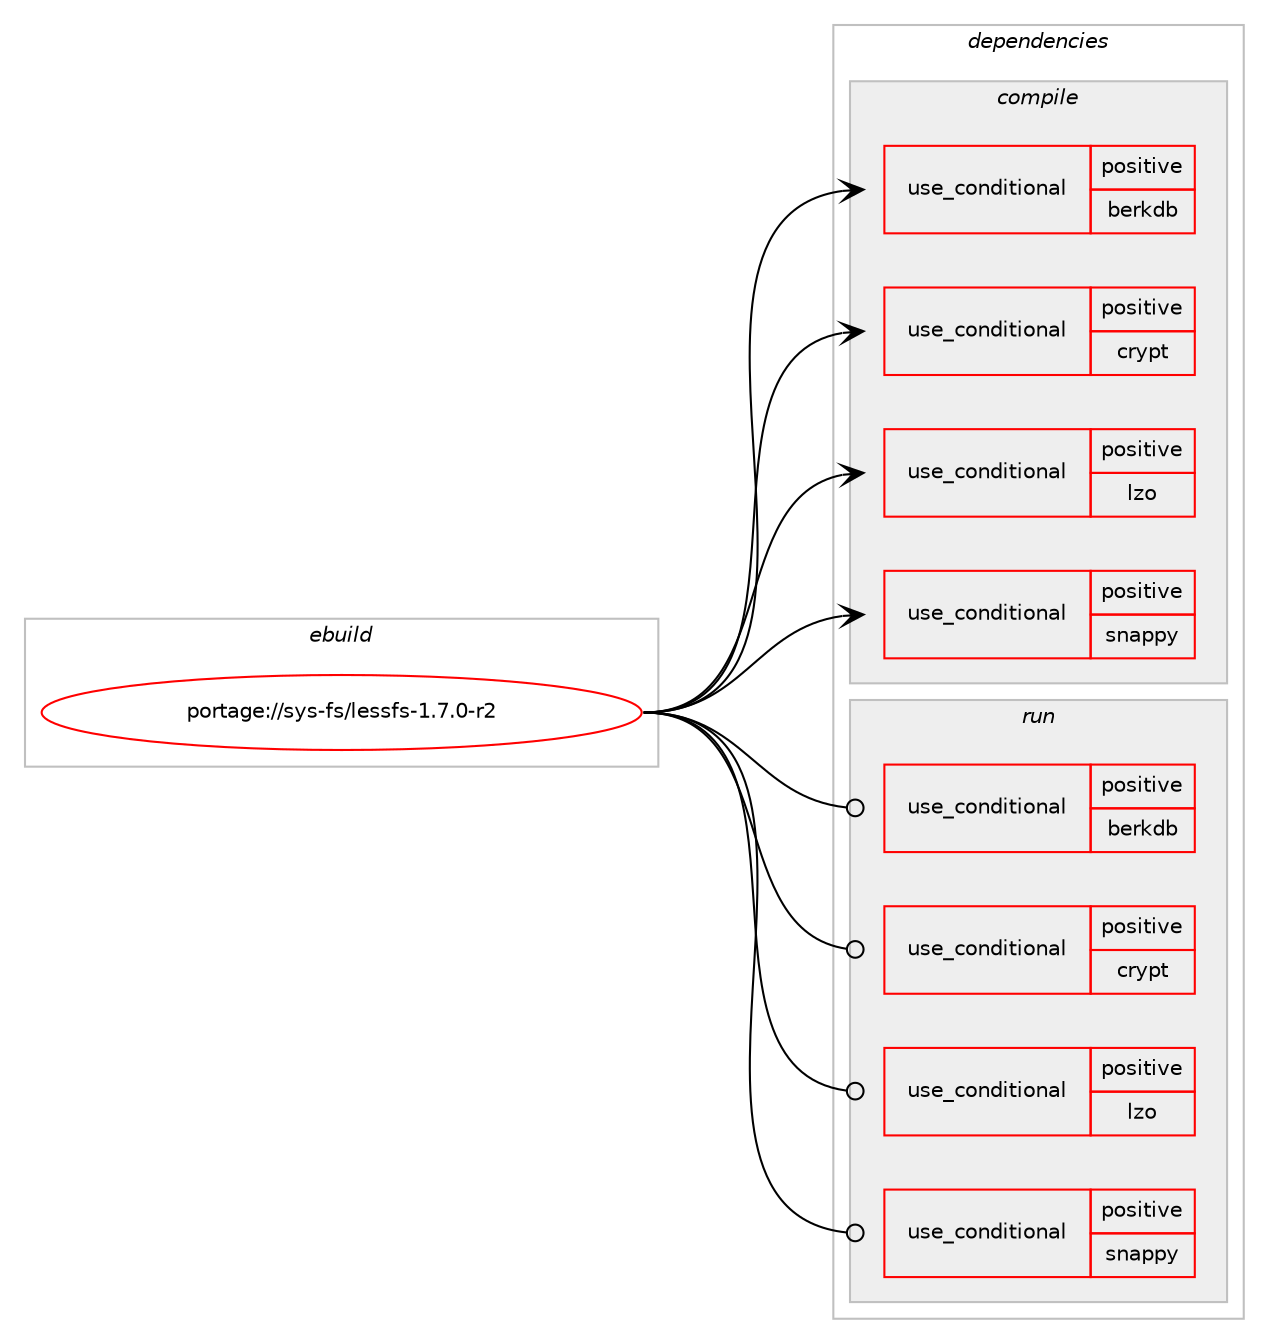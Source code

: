 digraph prolog {

# *************
# Graph options
# *************

newrank=true;
concentrate=true;
compound=true;
graph [rankdir=LR,fontname=Helvetica,fontsize=10,ranksep=1.5];#, ranksep=2.5, nodesep=0.2];
edge  [arrowhead=vee];
node  [fontname=Helvetica,fontsize=10];

# **********
# The ebuild
# **********

subgraph cluster_leftcol {
color=gray;
rank=same;
label=<<i>ebuild</i>>;
id [label="portage://sys-fs/lessfs-1.7.0-r2", color=red, width=4, href="../sys-fs/lessfs-1.7.0-r2.svg"];
}

# ****************
# The dependencies
# ****************

subgraph cluster_midcol {
color=gray;
label=<<i>dependencies</i>>;
subgraph cluster_compile {
fillcolor="#eeeeee";
style=filled;
label=<<i>compile</i>>;
subgraph cond1412 {
dependency2073 [label=<<TABLE BORDER="0" CELLBORDER="1" CELLSPACING="0" CELLPADDING="4"><TR><TD ROWSPAN="3" CELLPADDING="10">use_conditional</TD></TR><TR><TD>positive</TD></TR><TR><TD>berkdb</TD></TR></TABLE>>, shape=none, color=red];
# *** BEGIN UNKNOWN DEPENDENCY TYPE (TODO) ***
# dependency2073 -> package_dependency(portage://sys-fs/lessfs-1.7.0-r2,install,no,sys-libs,db,none,[,,],any_different_slot,[])
# *** END UNKNOWN DEPENDENCY TYPE (TODO) ***

}
id:e -> dependency2073:w [weight=20,style="solid",arrowhead="vee"];
subgraph cond1413 {
dependency2074 [label=<<TABLE BORDER="0" CELLBORDER="1" CELLSPACING="0" CELLPADDING="4"><TR><TD ROWSPAN="3" CELLPADDING="10">use_conditional</TD></TR><TR><TD>positive</TD></TR><TR><TD>crypt</TD></TR></TABLE>>, shape=none, color=red];
# *** BEGIN UNKNOWN DEPENDENCY TYPE (TODO) ***
# dependency2074 -> package_dependency(portage://sys-fs/lessfs-1.7.0-r2,install,no,dev-libs,openssl,none,[,,],[slot(0),equal],[])
# *** END UNKNOWN DEPENDENCY TYPE (TODO) ***

}
id:e -> dependency2074:w [weight=20,style="solid",arrowhead="vee"];
subgraph cond1414 {
dependency2075 [label=<<TABLE BORDER="0" CELLBORDER="1" CELLSPACING="0" CELLPADDING="4"><TR><TD ROWSPAN="3" CELLPADDING="10">use_conditional</TD></TR><TR><TD>positive</TD></TR><TR><TD>lzo</TD></TR></TABLE>>, shape=none, color=red];
# *** BEGIN UNKNOWN DEPENDENCY TYPE (TODO) ***
# dependency2075 -> package_dependency(portage://sys-fs/lessfs-1.7.0-r2,install,no,dev-libs,lzo,none,[,,],[],[])
# *** END UNKNOWN DEPENDENCY TYPE (TODO) ***

}
id:e -> dependency2075:w [weight=20,style="solid",arrowhead="vee"];
subgraph cond1415 {
dependency2076 [label=<<TABLE BORDER="0" CELLBORDER="1" CELLSPACING="0" CELLPADDING="4"><TR><TD ROWSPAN="3" CELLPADDING="10">use_conditional</TD></TR><TR><TD>positive</TD></TR><TR><TD>snappy</TD></TR></TABLE>>, shape=none, color=red];
# *** BEGIN UNKNOWN DEPENDENCY TYPE (TODO) ***
# dependency2076 -> package_dependency(portage://sys-fs/lessfs-1.7.0-r2,install,no,app-arch,snappy,none,[,,],[],[])
# *** END UNKNOWN DEPENDENCY TYPE (TODO) ***

}
id:e -> dependency2076:w [weight=20,style="solid",arrowhead="vee"];
# *** BEGIN UNKNOWN DEPENDENCY TYPE (TODO) ***
# id -> package_dependency(portage://sys-fs/lessfs-1.7.0-r2,install,no,app-crypt,mhash,none,[,,],[],[])
# *** END UNKNOWN DEPENDENCY TYPE (TODO) ***

# *** BEGIN UNKNOWN DEPENDENCY TYPE (TODO) ***
# id -> package_dependency(portage://sys-fs/lessfs-1.7.0-r2,install,no,dev-db,tokyocabinet,none,[,,],[],[])
# *** END UNKNOWN DEPENDENCY TYPE (TODO) ***

# *** BEGIN UNKNOWN DEPENDENCY TYPE (TODO) ***
# id -> package_dependency(portage://sys-fs/lessfs-1.7.0-r2,install,no,sys-fs,fuse,none,[,,],[slot(0)],[])
# *** END UNKNOWN DEPENDENCY TYPE (TODO) ***

}
subgraph cluster_compileandrun {
fillcolor="#eeeeee";
style=filled;
label=<<i>compile and run</i>>;
}
subgraph cluster_run {
fillcolor="#eeeeee";
style=filled;
label=<<i>run</i>>;
subgraph cond1416 {
dependency2077 [label=<<TABLE BORDER="0" CELLBORDER="1" CELLSPACING="0" CELLPADDING="4"><TR><TD ROWSPAN="3" CELLPADDING="10">use_conditional</TD></TR><TR><TD>positive</TD></TR><TR><TD>berkdb</TD></TR></TABLE>>, shape=none, color=red];
# *** BEGIN UNKNOWN DEPENDENCY TYPE (TODO) ***
# dependency2077 -> package_dependency(portage://sys-fs/lessfs-1.7.0-r2,run,no,sys-libs,db,none,[,,],any_different_slot,[])
# *** END UNKNOWN DEPENDENCY TYPE (TODO) ***

}
id:e -> dependency2077:w [weight=20,style="solid",arrowhead="odot"];
subgraph cond1417 {
dependency2078 [label=<<TABLE BORDER="0" CELLBORDER="1" CELLSPACING="0" CELLPADDING="4"><TR><TD ROWSPAN="3" CELLPADDING="10">use_conditional</TD></TR><TR><TD>positive</TD></TR><TR><TD>crypt</TD></TR></TABLE>>, shape=none, color=red];
# *** BEGIN UNKNOWN DEPENDENCY TYPE (TODO) ***
# dependency2078 -> package_dependency(portage://sys-fs/lessfs-1.7.0-r2,run,no,dev-libs,openssl,none,[,,],[slot(0),equal],[])
# *** END UNKNOWN DEPENDENCY TYPE (TODO) ***

}
id:e -> dependency2078:w [weight=20,style="solid",arrowhead="odot"];
subgraph cond1418 {
dependency2079 [label=<<TABLE BORDER="0" CELLBORDER="1" CELLSPACING="0" CELLPADDING="4"><TR><TD ROWSPAN="3" CELLPADDING="10">use_conditional</TD></TR><TR><TD>positive</TD></TR><TR><TD>lzo</TD></TR></TABLE>>, shape=none, color=red];
# *** BEGIN UNKNOWN DEPENDENCY TYPE (TODO) ***
# dependency2079 -> package_dependency(portage://sys-fs/lessfs-1.7.0-r2,run,no,dev-libs,lzo,none,[,,],[],[])
# *** END UNKNOWN DEPENDENCY TYPE (TODO) ***

}
id:e -> dependency2079:w [weight=20,style="solid",arrowhead="odot"];
subgraph cond1419 {
dependency2080 [label=<<TABLE BORDER="0" CELLBORDER="1" CELLSPACING="0" CELLPADDING="4"><TR><TD ROWSPAN="3" CELLPADDING="10">use_conditional</TD></TR><TR><TD>positive</TD></TR><TR><TD>snappy</TD></TR></TABLE>>, shape=none, color=red];
# *** BEGIN UNKNOWN DEPENDENCY TYPE (TODO) ***
# dependency2080 -> package_dependency(portage://sys-fs/lessfs-1.7.0-r2,run,no,app-arch,snappy,none,[,,],[],[])
# *** END UNKNOWN DEPENDENCY TYPE (TODO) ***

}
id:e -> dependency2080:w [weight=20,style="solid",arrowhead="odot"];
# *** BEGIN UNKNOWN DEPENDENCY TYPE (TODO) ***
# id -> package_dependency(portage://sys-fs/lessfs-1.7.0-r2,run,no,app-crypt,mhash,none,[,,],[],[])
# *** END UNKNOWN DEPENDENCY TYPE (TODO) ***

# *** BEGIN UNKNOWN DEPENDENCY TYPE (TODO) ***
# id -> package_dependency(portage://sys-fs/lessfs-1.7.0-r2,run,no,dev-db,tokyocabinet,none,[,,],[],[])
# *** END UNKNOWN DEPENDENCY TYPE (TODO) ***

# *** BEGIN UNKNOWN DEPENDENCY TYPE (TODO) ***
# id -> package_dependency(portage://sys-fs/lessfs-1.7.0-r2,run,no,sys-fs,fuse,none,[,,],[slot(0)],[])
# *** END UNKNOWN DEPENDENCY TYPE (TODO) ***

}
}

# **************
# The candidates
# **************

subgraph cluster_choices {
rank=same;
color=gray;
label=<<i>candidates</i>>;

}

}
